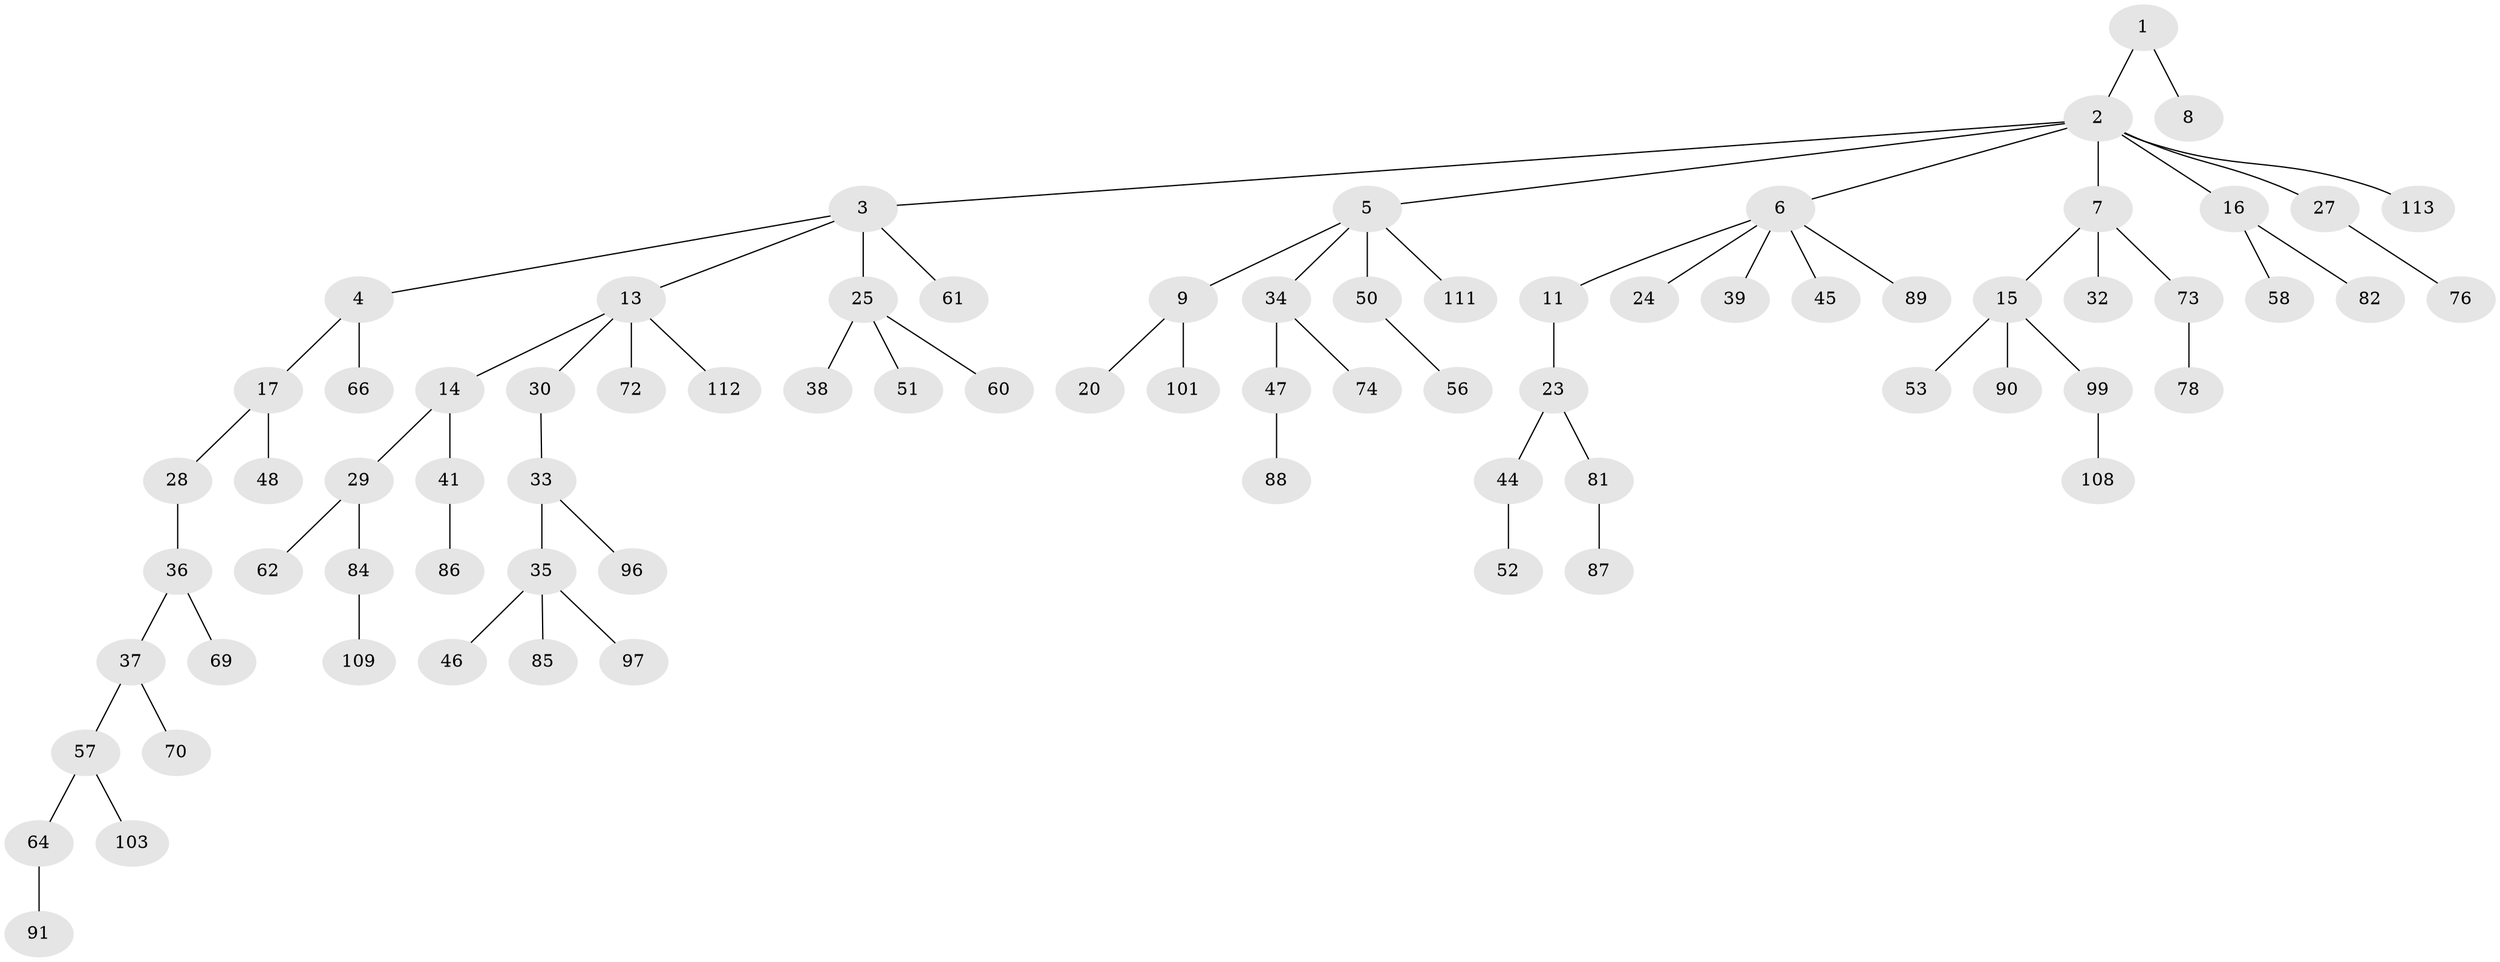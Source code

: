 // Generated by graph-tools (version 1.1) at 2025/52/02/27/25 19:52:13]
// undirected, 76 vertices, 75 edges
graph export_dot {
graph [start="1"]
  node [color=gray90,style=filled];
  1 [super="+100"];
  2 [super="+10"];
  3 [super="+19"];
  4 [super="+21"];
  5 [super="+106"];
  6 [super="+67"];
  7 [super="+12"];
  8;
  9 [super="+79"];
  11 [super="+54"];
  13 [super="+18"];
  14 [super="+80"];
  15 [super="+22"];
  16 [super="+42"];
  17 [super="+26"];
  20;
  23 [super="+71"];
  24 [super="+75"];
  25 [super="+105"];
  27 [super="+31"];
  28;
  29;
  30 [super="+107"];
  32 [super="+98"];
  33 [super="+92"];
  34 [super="+43"];
  35 [super="+40"];
  36 [super="+65"];
  37 [super="+110"];
  38 [super="+63"];
  39;
  41 [super="+55"];
  44 [super="+114"];
  45;
  46 [super="+49"];
  47 [super="+77"];
  48;
  50 [super="+59"];
  51;
  52;
  53;
  56;
  57 [super="+68"];
  58 [super="+94"];
  60;
  61;
  62 [super="+93"];
  64;
  66;
  69;
  70;
  72 [super="+102"];
  73;
  74 [super="+83"];
  76;
  78 [super="+104"];
  81;
  82;
  84;
  85;
  86;
  87 [super="+95"];
  88;
  89;
  90;
  91;
  96;
  97;
  99;
  101;
  103;
  108;
  109;
  111;
  112;
  113;
  1 -- 2;
  1 -- 8;
  2 -- 3;
  2 -- 5;
  2 -- 6;
  2 -- 7;
  2 -- 16;
  2 -- 27;
  2 -- 113;
  3 -- 4;
  3 -- 13;
  3 -- 61;
  3 -- 25;
  4 -- 17;
  4 -- 66;
  5 -- 9;
  5 -- 34;
  5 -- 50;
  5 -- 111;
  6 -- 11;
  6 -- 24;
  6 -- 39;
  6 -- 45;
  6 -- 89;
  7 -- 32;
  7 -- 73;
  7 -- 15;
  9 -- 20;
  9 -- 101;
  11 -- 23;
  13 -- 14;
  13 -- 72;
  13 -- 112;
  13 -- 30;
  14 -- 29;
  14 -- 41;
  15 -- 90;
  15 -- 99;
  15 -- 53;
  16 -- 58;
  16 -- 82;
  17 -- 48;
  17 -- 28;
  23 -- 44;
  23 -- 81;
  25 -- 38;
  25 -- 51;
  25 -- 60;
  27 -- 76;
  28 -- 36;
  29 -- 62;
  29 -- 84;
  30 -- 33;
  33 -- 35;
  33 -- 96;
  34 -- 74;
  34 -- 47;
  35 -- 85;
  35 -- 97;
  35 -- 46;
  36 -- 37;
  36 -- 69;
  37 -- 57;
  37 -- 70;
  41 -- 86;
  44 -- 52;
  47 -- 88;
  50 -- 56;
  57 -- 64;
  57 -- 103;
  64 -- 91;
  73 -- 78;
  81 -- 87;
  84 -- 109;
  99 -- 108;
}
